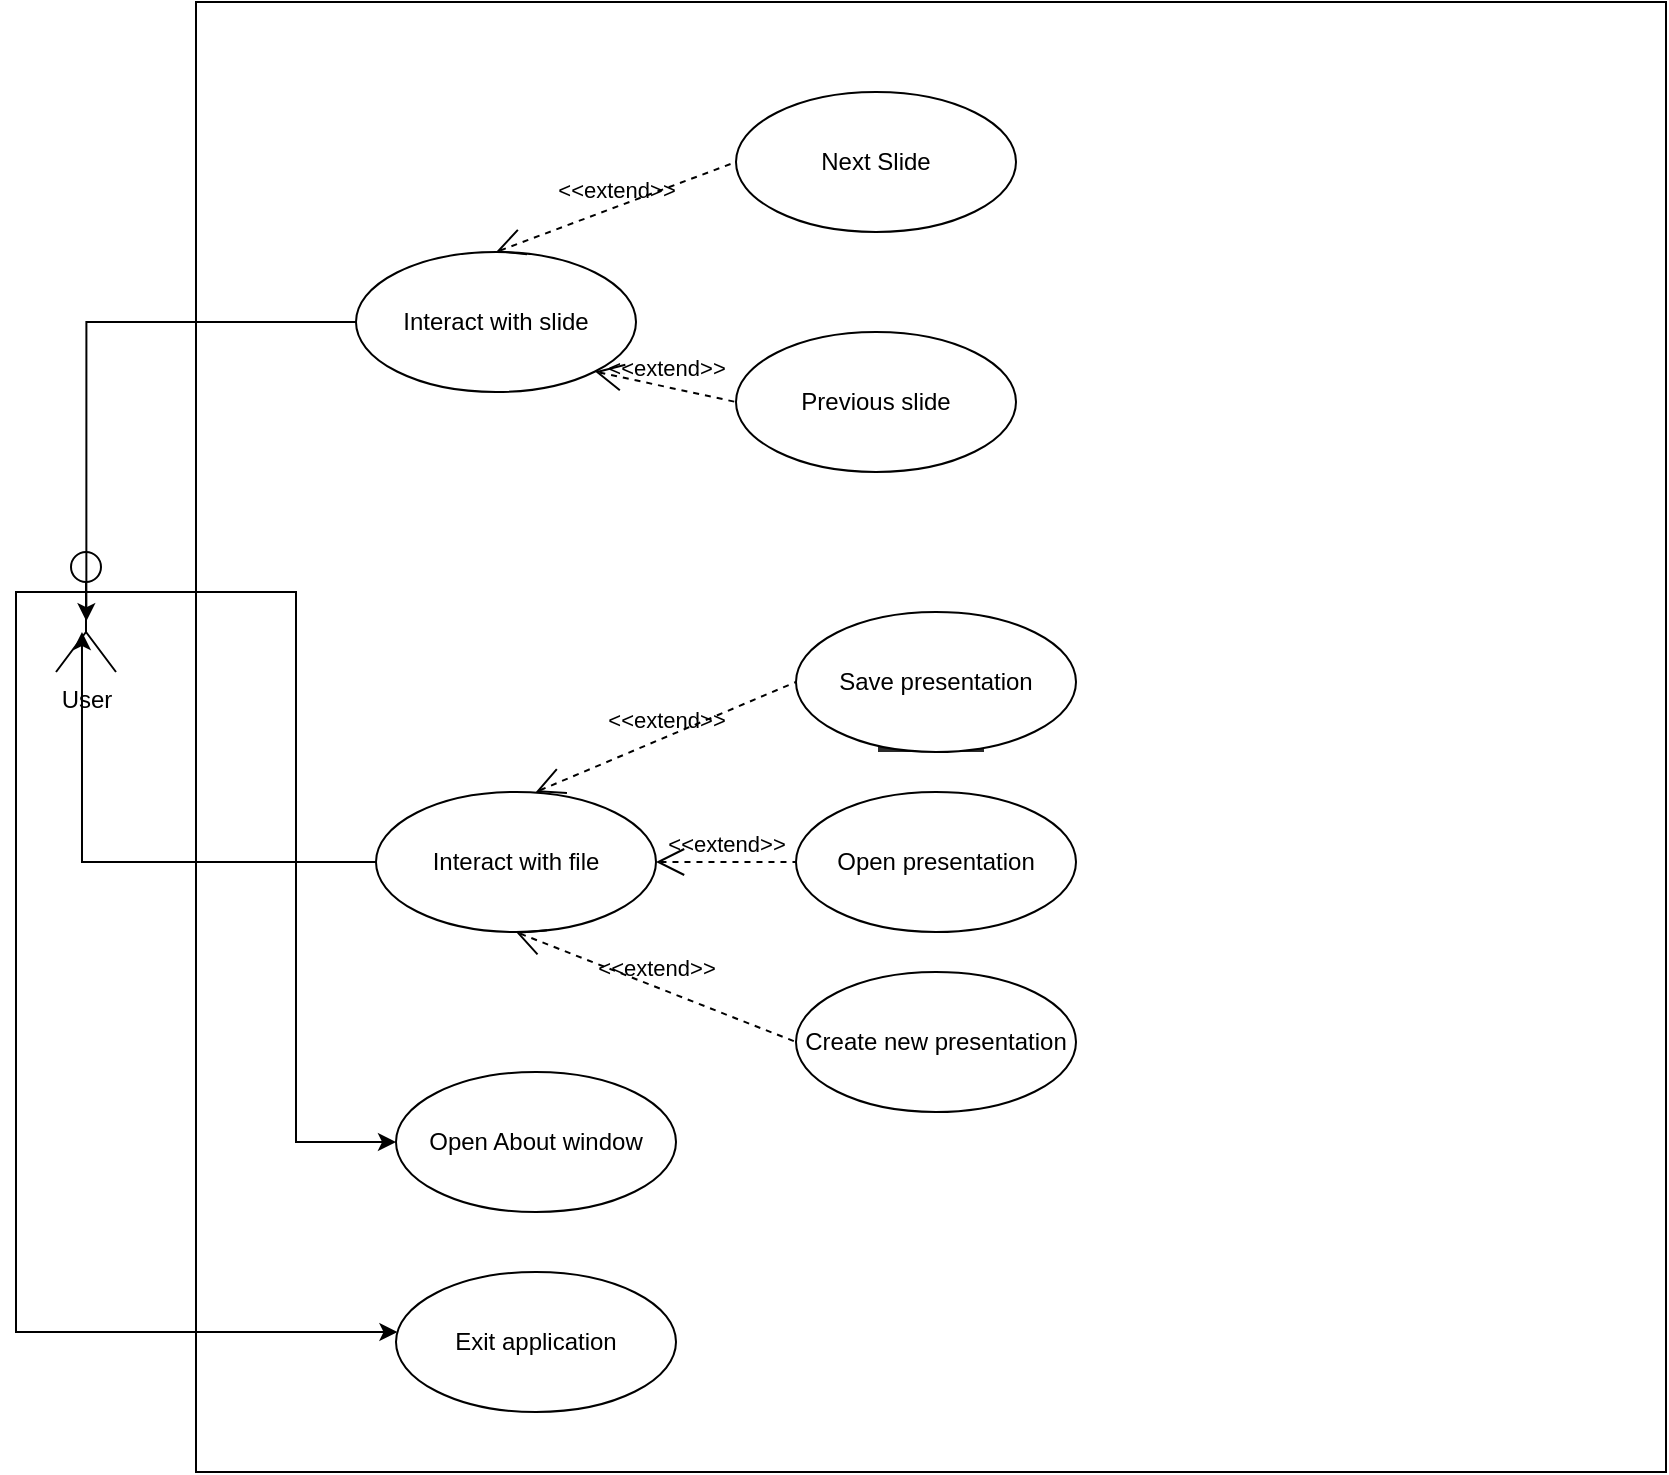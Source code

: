 <mxfile version="14.1.8" type="device"><diagram id="5QqUhUFR8MZe_mtCHqfN" name="Pagina-1"><mxGraphModel dx="1086" dy="968" grid="1" gridSize="10" guides="1" tooltips="1" connect="1" arrows="1" fold="1" page="1" pageScale="1" pageWidth="827" pageHeight="1169" math="0" shadow="0"><root><mxCell id="0"/><mxCell id="1" parent="0"/><mxCell id="HMS8-ldXW_Xg6zCyFMi8-13" value="&#10;&#10;&lt;span style=&quot;color: rgb(240, 240, 240); font-family: helvetica; font-size: 12px; font-style: normal; font-weight: 400; letter-spacing: normal; text-align: center; text-indent: 0px; text-transform: none; word-spacing: 0px; background-color: rgb(42, 42, 42); display: inline; float: none;&quot;&gt;Use Case&lt;/span&gt;&#10;&#10;" style="whiteSpace=wrap;html=1;aspect=fixed;" parent="1" vertex="1"><mxGeometry x="150" y="175" width="735" height="735" as="geometry"/></mxCell><mxCell id="fr8_zDNFnl7Na1WHeZXa-11" style="edgeStyle=orthogonalEdgeStyle;rounded=0;orthogonalLoop=1;jettySize=auto;html=1;" edge="1" parent="1" source="HMS8-ldXW_Xg6zCyFMi8-14" target="fr8_zDNFnl7Na1WHeZXa-9"><mxGeometry relative="1" as="geometry"><Array as="points"><mxPoint x="200" y="470"/><mxPoint x="200" y="745"/></Array></mxGeometry></mxCell><mxCell id="fr8_zDNFnl7Na1WHeZXa-12" style="edgeStyle=orthogonalEdgeStyle;rounded=0;orthogonalLoop=1;jettySize=auto;html=1;exitX=0;exitY=0.333;exitDx=0;exitDy=0;exitPerimeter=0;" edge="1" parent="1" source="HMS8-ldXW_Xg6zCyFMi8-14" target="fr8_zDNFnl7Na1WHeZXa-10"><mxGeometry relative="1" as="geometry"><Array as="points"><mxPoint x="60" y="470"/><mxPoint x="60" y="840"/></Array></mxGeometry></mxCell><mxCell id="HMS8-ldXW_Xg6zCyFMi8-14" value="User" style="shape=umlActor;verticalLabelPosition=bottom;verticalAlign=top;html=1;" parent="1" vertex="1"><mxGeometry x="80" y="450" width="30" height="60" as="geometry"/></mxCell><mxCell id="HMS8-ldXW_Xg6zCyFMi8-22" style="edgeStyle=orthogonalEdgeStyle;rounded=0;orthogonalLoop=1;jettySize=auto;html=1;entryX=0.506;entryY=0.577;entryDx=0;entryDy=0;entryPerimeter=0;" parent="1" source="HMS8-ldXW_Xg6zCyFMi8-15" target="HMS8-ldXW_Xg6zCyFMi8-14" edge="1"><mxGeometry relative="1" as="geometry"/></mxCell><mxCell id="HMS8-ldXW_Xg6zCyFMi8-15" value="Interact with slide" style="ellipse;whiteSpace=wrap;html=1;" parent="1" vertex="1"><mxGeometry x="230" y="300" width="140" height="70" as="geometry"/></mxCell><mxCell id="HMS8-ldXW_Xg6zCyFMi8-16" value="Next Slide" style="ellipse;whiteSpace=wrap;html=1;" parent="1" vertex="1"><mxGeometry x="420" y="220" width="140" height="70" as="geometry"/></mxCell><mxCell id="HMS8-ldXW_Xg6zCyFMi8-17" value="Previous slide" style="ellipse;whiteSpace=wrap;html=1;" parent="1" vertex="1"><mxGeometry x="420" y="340" width="140" height="70" as="geometry"/></mxCell><mxCell id="HMS8-ldXW_Xg6zCyFMi8-30" style="edgeStyle=orthogonalEdgeStyle;rounded=0;orthogonalLoop=1;jettySize=auto;html=1;entryX=0.433;entryY=0.667;entryDx=0;entryDy=0;entryPerimeter=0;" parent="1" source="HMS8-ldXW_Xg6zCyFMi8-23" target="HMS8-ldXW_Xg6zCyFMi8-14" edge="1"><mxGeometry relative="1" as="geometry"/></mxCell><mxCell id="HMS8-ldXW_Xg6zCyFMi8-23" value="Interact with file" style="ellipse;whiteSpace=wrap;html=1;" parent="1" vertex="1"><mxGeometry x="240" y="570" width="140" height="70" as="geometry"/></mxCell><mxCell id="HMS8-ldXW_Xg6zCyFMi8-24" value="Save presentation" style="ellipse;whiteSpace=wrap;html=1;" parent="1" vertex="1"><mxGeometry x="450" y="480" width="140" height="70" as="geometry"/></mxCell><mxCell id="HMS8-ldXW_Xg6zCyFMi8-25" value="Open presentation" style="ellipse;whiteSpace=wrap;html=1;" parent="1" vertex="1"><mxGeometry x="450" y="570" width="140" height="70" as="geometry"/></mxCell><mxCell id="HMS8-ldXW_Xg6zCyFMi8-29" value="Create new presentation" style="ellipse;whiteSpace=wrap;html=1;" parent="1" vertex="1"><mxGeometry x="450" y="660" width="140" height="70" as="geometry"/></mxCell><mxCell id="HMS8-ldXW_Xg6zCyFMi8-31" value="&amp;lt;&amp;lt;extend&amp;gt;&amp;gt;" style="edgeStyle=none;html=1;startArrow=open;endArrow=none;startSize=12;verticalAlign=bottom;dashed=1;labelBackgroundColor=none;entryX=0;entryY=0.5;entryDx=0;entryDy=0;exitX=0.571;exitY=0;exitDx=0;exitDy=0;exitPerimeter=0;" parent="1" source="HMS8-ldXW_Xg6zCyFMi8-23" target="HMS8-ldXW_Xg6zCyFMi8-24" edge="1"><mxGeometry width="160" relative="1" as="geometry"><mxPoint x="200" y="549.58" as="sourcePoint"/><mxPoint x="360" y="549.58" as="targetPoint"/></mxGeometry></mxCell><mxCell id="HMS8-ldXW_Xg6zCyFMi8-32" value="&amp;lt;&amp;lt;extend&amp;gt;&amp;gt;" style="edgeStyle=none;html=1;startArrow=open;endArrow=none;startSize=12;verticalAlign=bottom;dashed=1;labelBackgroundColor=none;exitX=1;exitY=0.5;exitDx=0;exitDy=0;entryX=0;entryY=0.5;entryDx=0;entryDy=0;" parent="1" source="HMS8-ldXW_Xg6zCyFMi8-23" target="HMS8-ldXW_Xg6zCyFMi8-25" edge="1"><mxGeometry width="160" relative="1" as="geometry"><mxPoint x="220" y="634.58" as="sourcePoint"/><mxPoint x="380" y="635" as="targetPoint"/></mxGeometry></mxCell><mxCell id="HMS8-ldXW_Xg6zCyFMi8-33" value="&amp;lt;&amp;lt;extend&amp;gt;&amp;gt;" style="edgeStyle=none;html=1;startArrow=open;endArrow=none;startSize=12;verticalAlign=bottom;dashed=1;labelBackgroundColor=none;entryX=0;entryY=0.5;entryDx=0;entryDy=0;exitX=0.5;exitY=1;exitDx=0;exitDy=0;" parent="1" source="HMS8-ldXW_Xg6zCyFMi8-23" target="HMS8-ldXW_Xg6zCyFMi8-29" edge="1"><mxGeometry width="160" relative="1" as="geometry"><mxPoint x="200" y="684.58" as="sourcePoint"/><mxPoint x="360" y="684.58" as="targetPoint"/></mxGeometry></mxCell><mxCell id="fr8_zDNFnl7Na1WHeZXa-9" value="Open About window" style="ellipse;whiteSpace=wrap;html=1;" vertex="1" parent="1"><mxGeometry x="250" y="710" width="140" height="70" as="geometry"/></mxCell><mxCell id="fr8_zDNFnl7Na1WHeZXa-10" value="Exit application" style="ellipse;whiteSpace=wrap;html=1;" vertex="1" parent="1"><mxGeometry x="250" y="810" width="140" height="70" as="geometry"/></mxCell><mxCell id="fr8_zDNFnl7Na1WHeZXa-13" value="&amp;lt;&amp;lt;extend&amp;gt;&amp;gt;" style="edgeStyle=none;html=1;startArrow=open;endArrow=none;startSize=12;verticalAlign=bottom;dashed=1;labelBackgroundColor=none;entryX=0;entryY=0.5;entryDx=0;entryDy=0;exitX=0.5;exitY=0;exitDx=0;exitDy=0;" edge="1" parent="1" source="HMS8-ldXW_Xg6zCyFMi8-15" target="HMS8-ldXW_Xg6zCyFMi8-16"><mxGeometry width="160" relative="1" as="geometry"><mxPoint x="250" y="250" as="sourcePoint"/><mxPoint x="410" y="250" as="targetPoint"/></mxGeometry></mxCell><mxCell id="fr8_zDNFnl7Na1WHeZXa-14" value="&amp;lt;&amp;lt;extend&amp;gt;&amp;gt;" style="edgeStyle=none;html=1;startArrow=open;endArrow=none;startSize=12;verticalAlign=bottom;dashed=1;labelBackgroundColor=none;entryX=0;entryY=0.5;entryDx=0;entryDy=0;exitX=1;exitY=1;exitDx=0;exitDy=0;" edge="1" parent="1" source="HMS8-ldXW_Xg6zCyFMi8-15" target="HMS8-ldXW_Xg6zCyFMi8-17"><mxGeometry width="160" relative="1" as="geometry"><mxPoint x="254" y="380" as="sourcePoint"/><mxPoint x="414" y="380" as="targetPoint"/></mxGeometry></mxCell></root></mxGraphModel></diagram></mxfile>